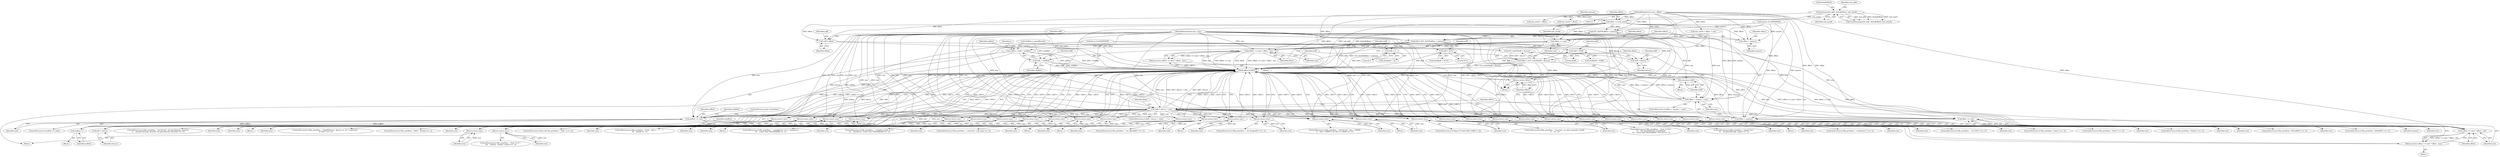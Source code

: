 digraph "0_file_ce90e05774dd77d86cfc8dfa6da57b32816841c4_2@API" {
"1000158" [label="(Call,offset += xnh_sizeof)"];
"1000151" [label="(Call,memcpy(xnh_addr, &nbuf[offset], xnh_sizeof))"];
"1000119" [label="(MethodParameterIn,size_t offset)"];
"1000178" [label="(Call,offset >= size)"];
"1000177" [label="(Call,(offset >= size) ? offset : size)"];
"1000176" [label="(Return,return (offset >= size) ? offset : size;)"];
"1000213" [label="(Call,noff = offset)"];
"1000218" [label="(Call,ELF_ALIGN(offset + namesz))"];
"1000216" [label="(Call,doff = ELF_ALIGN(offset + namesz))"];
"1000229" [label="(Return,return doff;)"];
"1000233" [label="(Call,ELF_ALIGN(doff + descsz))"];
"1000231" [label="(Call,offset = ELF_ALIGN(doff + descsz))"];
"1000246" [label="(Call,offset >= size)"];
"1000245" [label="(Call,(offset >= size) ? offset : size)"];
"1000244" [label="(Return,return (offset >= size) ? offset : size;)"];
"1001242" [label="(Return,return offset;)"];
"1000234" [label="(Call,doff + descsz)"];
"1000238" [label="(Call,doff + descsz > size)"];
"1000340" [label="(Return,return size;)"];
"1000357" [label="(Return,return size;)"];
"1000368" [label="(Return,return size;)"];
"1000379" [label="(Return,return size;)"];
"1000390" [label="(Return,return size;)"];
"1000401" [label="(Return,return size;)"];
"1000412" [label="(Return,return size;)"];
"1000436" [label="(Return,return size;)"];
"1000442" [label="(Return,return size;)"];
"1000487" [label="(Return,return size;)"];
"1000517" [label="(Return,return size;)"];
"1000579" [label="(Return,return size;)"];
"1000616" [label="(Return,return size;)"];
"1000654" [label="(Return,return size;)"];
"1000674" [label="(Return,return size;)"];
"1000694" [label="(Return,return size;)"];
"1000706" [label="(Return,return size;)"];
"1000709" [label="(Return,return size;)"];
"1000747" [label="(Return,return size;)"];
"1000780" [label="(Return,return size;)"];
"1000786" [label="(Return,return size;)"];
"1000820" [label="(Return,return size;)"];
"1000856" [label="(Return,return size;)"];
"1000862" [label="(Return,return size;)"];
"1000946" [label="(Return,return size;)"];
"1000971" [label="(Return,return size;)"];
"1001006" [label="(Return,return size;)"];
"1001031" [label="(Return,return size;)"];
"1001037" [label="(Return,return size;)"];
"1001095" [label="(Call,noffset >= size)"];
"1001089" [label="(Call,noffset++)"];
"1001232" [label="(Return,return size;)"];
"1001238" [label="(Return,return size;)"];
"1000239" [label="(Call,doff + descsz)"];
"1000295" [label="(Call,doff + 1)"];
"1001001" [label="(Call,doff + 0x7c)"];
"1001016" [label="(Call,doff + 0x08)"];
"1001072" [label="(Call,noffset = doff + reloffset)"];
"1001074" [label="(Call,doff + reloffset)"];
"1000219" [label="(Call,offset + namesz)"];
"1000223" [label="(Call,offset + namesz > size)"];
"1000224" [label="(Call,offset + namesz)"];
"1000405" [label="(ControlStructure,if (file_printf(ms, \"<unknown>\") == -1))"];
"1000238" [label="(Call,doff + descsz > size)"];
"1000401" [label="(Return,return size;)"];
"1001003" [label="(Literal,0x7c)"];
"1000972" [label="(Identifier,size)"];
"1000694" [label="(Return,return size;)"];
"1000709" [label="(Return,return size;)"];
"1000357" [label="(Return,return size;)"];
"1000862" [label="(Return,return size;)"];
"1000678" [label="(ControlStructure,if (file_printf(ms, \", compiler model: %.*s\",\n\t\t\t    (int)descsz, (const char *)&nbuf[doff]) == -1))"];
"1000244" [label="(Return,return (offset >= size) ? offset : size;)"];
"1000139" [label="(Call,xnh_sizeof + offset > size)"];
"1000633" [label="(Block,)"];
"1000177" [label="(Call,(offset >= size) ? offset : size)"];
"1000149" [label="(Call,(void)memcpy(xnh_addr, &nbuf[offset], xnh_sizeof))"];
"1000642" [label="(Block,)"];
"1001097" [label="(Identifier,size)"];
"1000772" [label="(Block,)"];
"1000230" [label="(Identifier,doff)"];
"1001239" [label="(Identifier,size)"];
"1000580" [label="(Identifier,size)"];
"1000698" [label="(ControlStructure,if (file_printf(ms, \", note=%u\", xnh_type) == -1))"];
"1000228" [label="(Block,)"];
"1000857" [label="(Identifier,size)"];
"1000231" [label="(Call,offset = ELF_ALIGN(doff + descsz))"];
"1000235" [label="(Identifier,doff)"];
"1000947" [label="(Identifier,size)"];
"1000220" [label="(Identifier,offset)"];
"1000507" [label="(ControlStructure,if (file_printf(ms, \"%02x\", desc[i]) == -1))"];
"1001089" [label="(Call,noffset++)"];
"1000856" [label="(Return,return size;)"];
"1000616" [label="(Return,return size;)"];
"1001075" [label="(Identifier,doff)"];
"1000175" [label="(Block,)"];
"1001014" [label="(Call,nbuf[doff + 0x08])"];
"1000246" [label="(Call,offset >= size)"];
"1000213" [label="(Call,noff = offset)"];
"1000184" [label="(Call,namesz & 0x80000000)"];
"1000350" [label="(ControlStructure,if (file_printf(ms, \"Linux\") == -1))"];
"1000255" [label="(Identifier,flags)"];
"1000488" [label="(Identifier,size)"];
"1001007" [label="(Identifier,size)"];
"1001088" [label="(Block,)"];
"1000380" [label="(Identifier,size)"];
"1000946" [label="(Return,return size;)"];
"1000199" [label="(Call,descsz & 0x80000000)"];
"1000413" [label="(Identifier,size)"];
"1000239" [label="(Call,doff + descsz)"];
"1000821" [label="(Identifier,size)"];
"1000402" [label="(Identifier,size)"];
"1000159" [label="(Identifier,offset)"];
"1000820" [label="(Return,return size;)"];
"1001018" [label="(Literal,0x08)"];
"1000787" [label="(Identifier,size)"];
"1000747" [label="(Return,return size;)"];
"1000214" [label="(Identifier,noff)"];
"1001006" [label="(Return,return size;)"];
"1000340" [label="(Return,return size;)"];
"1001090" [label="(Identifier,noffset)"];
"1000218" [label="(Call,ELF_ALIGN(offset + namesz))"];
"1001001" [label="(Call,doff + 0x7c)"];
"1000151" [label="(Call,memcpy(xnh_addr, &nbuf[offset], xnh_sizeof))"];
"1000297" [label="(Literal,1)"];
"1000617" [label="(Identifier,size)"];
"1001238" [label="(Return,return size;)"];
"1000236" [label="(Identifier,descsz)"];
"1001072" [label="(Call,noffset = doff + reloffset)"];
"1000217" [label="(Identifier,doff)"];
"1001074" [label="(Call,doff + reloffset)"];
"1000813" [label="(ControlStructure,if (file_printf(ms, \", for DragonFly\") == -1))"];
"1000517" [label="(Return,return size;)"];
"1000176" [label="(Return,return (offset >= size) ? offset : size;)"];
"1001242" [label="(Return,return offset;)"];
"1000180" [label="(Identifier,size)"];
"1000158" [label="(Call,offset += xnh_sizeof)"];
"1001243" [label="(Identifier,offset)"];
"1000120" [label="(MethodParameterIn,size_t size)"];
"1000412" [label="(Return,return size;)"];
"1000250" [label="(Identifier,size)"];
"1000487" [label="(Return,return size;)"];
"1000245" [label="(Call,(offset >= size) ? offset : size)"];
"1000655" [label="(Identifier,size)"];
"1000390" [label="(Return,return size;)"];
"1000999" [label="(Call,nbuf[doff + 0x7c])"];
"1000293" [label="(Call,nbuf[doff + 1])"];
"1000987" [label="(ControlStructure,if (file_printf(ms, \", from '%.31s'\",\n \t\t\t    file_printable(sbuf, sizeof(sbuf),\n \t\t\t    (const char *)&nbuf[doff + 0x7c])) == -1))"];
"1000971" [label="(Return,return size;)"];
"1000179" [label="(Identifier,offset)"];
"1000811" [label="(Block,)"];
"1000296" [label="(Identifier,doff)"];
"1000695" [label="(Identifier,size)"];
"1001244" [label="(MethodReturn,RET)"];
"1000674" [label="(Return,return size;)"];
"1001092" [label="(Identifier,reloffset)"];
"1000707" [label="(Identifier,size)"];
"1000182" [label="(Identifier,size)"];
"1000140" [label="(Call,xnh_sizeof + offset)"];
"1001233" [label="(Identifier,size)"];
"1000248" [label="(Identifier,size)"];
"1000773" [label="(ControlStructure,if (file_printf(ms, \", for OpenBSD\") == -1))"];
"1000436" [label="(Return,return size;)"];
"1000226" [label="(Identifier,namesz)"];
"1000710" [label="(Identifier,size)"];
"1000232" [label="(Identifier,offset)"];
"1000442" [label="(Return,return size;)"];
"1000443" [label="(Identifier,size)"];
"1000222" [label="(ControlStructure,if (offset + namesz > size))"];
"1000225" [label="(Identifier,offset)"];
"1001032" [label="(Identifier,size)"];
"1000391" [label="(Identifier,size)"];
"1001073" [label="(Identifier,noffset)"];
"1000781" [label="(Identifier,size)"];
"1001017" [label="(Identifier,doff)"];
"1000223" [label="(Call,offset + namesz > size)"];
"1000414" [label="(ControlStructure,if (file_printf(ms, \" %d.%d.%d\", elf_getu32(swap, desc[1]),\n \t\t    elf_getu32(swap, desc[2]), elf_getu32(swap, desc[3])) == -1))"];
"1000939" [label="(ControlStructure,if ((*flags & FLAGS_DID_CORE) != 0))"];
"1000160" [label="(Identifier,xnh_sizeof)"];
"1000224" [label="(Call,offset + namesz)"];
"1000247" [label="(Identifier,offset)"];
"1000358" [label="(Identifier,size)"];
"1001232" [label="(Return,return size;)"];
"1001063" [label="(Block,)"];
"1000242" [label="(Identifier,size)"];
"1001067" [label="(Call,reloffset = prpsoffsets(i))"];
"1000341" [label="(Identifier,size)"];
"1000383" [label="(ControlStructure,if (file_printf(ms, \"kFreeBSD\") == -1))"];
"1001096" [label="(Identifier,noffset)"];
"1000838" [label="(ControlStructure,if (file_printf(ms, \" %d.%d.%d\", desc / 100000,\n\t\t    desc / 10000 % 10, desc % 10000) == -1))"];
"1000961" [label="(ControlStructure,if (file_printf(ms, \", %s-style\", os_style_names[os_style])\n \t\t    == -1))"];
"1000153" [label="(Call,&nbuf[offset])"];
"1000518" [label="(Identifier,size)"];
"1000379" [label="(Return,return size;)"];
"1000240" [label="(Identifier,doff)"];
"1000125" [label="(Block,)"];
"1000146" [label="(Call,xnh_sizeof + offset)"];
"1000579" [label="(Return,return size;)"];
"1001021" [label="(ControlStructure,if (file_printf(ms, \" (signal %u)\",\n \t\t\t    elf_getu32(swap, signo)) == -1))"];
"1000119" [label="(MethodParameterIn,size_t offset)"];
"1000233" [label="(Call,ELF_ALIGN(doff + descsz))"];
"1000321" [label="(Block,)"];
"1000152" [label="(Identifier,xnh_addr)"];
"1000985" [label="(Block,)"];
"1001016" [label="(Call,doff + 0x08)"];
"1000369" [label="(Identifier,size)"];
"1000216" [label="(Call,doff = ELF_ALIGN(offset + namesz))"];
"1000237" [label="(ControlStructure,if (doff + descsz > size))"];
"1000333" [label="(ControlStructure,if (file_printf(ms, \", for GNU/\") == -1))"];
"1000570" [label="(ControlStructure,if (desc && file_printf(ms, \", PaX: \") == -1))"];
"1001038" [label="(Identifier,size)"];
"1000372" [label="(ControlStructure,if (file_printf(ms, \"Solaris\") == -1))"];
"1000437" [label="(Identifier,size)"];
"1001094" [label="(ControlStructure,if (noffset >= size))"];
"1000215" [label="(Identifier,offset)"];
"1000234" [label="(Call,doff + descsz)"];
"1001031" [label="(Return,return size;)"];
"1000601" [label="(ControlStructure,if (file_printf(ms, \"%s%s\", did++ ? \",\" : \"\",\n \t\t\t    pax[i]) == -1))"];
"1001002" [label="(Identifier,doff)"];
"1000181" [label="(Identifier,offset)"];
"1000241" [label="(Identifier,descsz)"];
"1001037" [label="(Return,return size;)"];
"1000748" [label="(Identifier,size)"];
"1000658" [label="(ControlStructure,if (file_printf(ms, \", compiled for: %.*s\", (int)descsz,\n\t\t\t    (const char *)&nbuf[doff]) == -1))"];
"1001219" [label="(ControlStructure,if (file_printf(ms, \", from '%.*s'\",\n \t\t\t\t    (int)(cp - cname), cname) == -1))"];
"1000243" [label="(Block,)"];
"1000219" [label="(Call,offset + namesz)"];
"1000368" [label="(Return,return size;)"];
"1000394" [label="(ControlStructure,if (file_printf(ms, \"kNetBSD\") == -1))"];
"1001101" [label="(Identifier,reloffset)"];
"1000654" [label="(Return,return size;)"];
"1000221" [label="(Identifier,namesz)"];
"1000227" [label="(Identifier,size)"];
"1000162" [label="(Identifier,namesz)"];
"1000786" [label="(Return,return size;)"];
"1000295" [label="(Call,doff + 1)"];
"1000863" [label="(Identifier,size)"];
"1000361" [label="(ControlStructure,if (file_printf(ms, \"Hurd\") == -1))"];
"1001095" [label="(Call,noffset >= size)"];
"1000229" [label="(Return,return doff;)"];
"1000706" [label="(Return,return size;)"];
"1000735" [label="(Block,)"];
"1000675" [label="(Identifier,size)"];
"1000178" [label="(Call,offset >= size)"];
"1001080" [label="(Identifier,j)"];
"1001098" [label="(ControlStructure,goto tryanother;)"];
"1000157" [label="(Identifier,xnh_sizeof)"];
"1000474" [label="(ControlStructure,if (file_printf(ms, \", BuildID[%s]=\", descsz == 16 ? \"md5/uuid\" :\n\t\t\"sha1\") == -1))"];
"1000780" [label="(Return,return size;)"];
"1001076" [label="(Identifier,reloffset)"];
"1000249" [label="(Identifier,offset)"];
"1000158" -> "1000125"  [label="AST: "];
"1000158" -> "1000160"  [label="CFG: "];
"1000159" -> "1000158"  [label="AST: "];
"1000160" -> "1000158"  [label="AST: "];
"1000162" -> "1000158"  [label="CFG: "];
"1000158" -> "1001244"  [label="DDG: offset"];
"1000158" -> "1001244"  [label="DDG: xnh_sizeof"];
"1000151" -> "1000158"  [label="DDG: xnh_sizeof"];
"1000119" -> "1000158"  [label="DDG: offset"];
"1000158" -> "1000178"  [label="DDG: offset"];
"1000158" -> "1000213"  [label="DDG: offset"];
"1000158" -> "1000218"  [label="DDG: offset"];
"1000158" -> "1000219"  [label="DDG: offset"];
"1000158" -> "1000223"  [label="DDG: offset"];
"1000158" -> "1000224"  [label="DDG: offset"];
"1000151" -> "1000149"  [label="AST: "];
"1000151" -> "1000157"  [label="CFG: "];
"1000152" -> "1000151"  [label="AST: "];
"1000153" -> "1000151"  [label="AST: "];
"1000157" -> "1000151"  [label="AST: "];
"1000149" -> "1000151"  [label="CFG: "];
"1000151" -> "1001244"  [label="DDG: xnh_addr"];
"1000151" -> "1001244"  [label="DDG: &nbuf[offset]"];
"1000151" -> "1000149"  [label="DDG: xnh_addr"];
"1000151" -> "1000149"  [label="DDG: &nbuf[offset]"];
"1000151" -> "1000149"  [label="DDG: xnh_sizeof"];
"1000119" -> "1000116"  [label="AST: "];
"1000119" -> "1001244"  [label="DDG: offset"];
"1000119" -> "1000139"  [label="DDG: offset"];
"1000119" -> "1000140"  [label="DDG: offset"];
"1000119" -> "1000146"  [label="DDG: offset"];
"1000119" -> "1000177"  [label="DDG: offset"];
"1000119" -> "1000178"  [label="DDG: offset"];
"1000119" -> "1000213"  [label="DDG: offset"];
"1000119" -> "1000218"  [label="DDG: offset"];
"1000119" -> "1000219"  [label="DDG: offset"];
"1000119" -> "1000223"  [label="DDG: offset"];
"1000119" -> "1000224"  [label="DDG: offset"];
"1000119" -> "1000231"  [label="DDG: offset"];
"1000119" -> "1000245"  [label="DDG: offset"];
"1000119" -> "1000246"  [label="DDG: offset"];
"1000119" -> "1001242"  [label="DDG: offset"];
"1000178" -> "1000177"  [label="AST: "];
"1000178" -> "1000180"  [label="CFG: "];
"1000179" -> "1000178"  [label="AST: "];
"1000180" -> "1000178"  [label="AST: "];
"1000181" -> "1000178"  [label="CFG: "];
"1000182" -> "1000178"  [label="CFG: "];
"1000178" -> "1000177"  [label="DDG: offset"];
"1000178" -> "1000177"  [label="DDG: size"];
"1000139" -> "1000178"  [label="DDG: size"];
"1000120" -> "1000178"  [label="DDG: size"];
"1000177" -> "1000176"  [label="AST: "];
"1000177" -> "1000181"  [label="CFG: "];
"1000177" -> "1000182"  [label="CFG: "];
"1000181" -> "1000177"  [label="AST: "];
"1000182" -> "1000177"  [label="AST: "];
"1000176" -> "1000177"  [label="CFG: "];
"1000177" -> "1001244"  [label="DDG: size"];
"1000177" -> "1001244"  [label="DDG: offset >= size"];
"1000177" -> "1001244"  [label="DDG: offset"];
"1000177" -> "1001244"  [label="DDG: (offset >= size) ? offset : size"];
"1000177" -> "1000176"  [label="DDG: (offset >= size) ? offset : size"];
"1000120" -> "1000177"  [label="DDG: size"];
"1000176" -> "1000175"  [label="AST: "];
"1001244" -> "1000176"  [label="CFG: "];
"1000176" -> "1001244"  [label="DDG: <RET>"];
"1000213" -> "1000125"  [label="AST: "];
"1000213" -> "1000215"  [label="CFG: "];
"1000214" -> "1000213"  [label="AST: "];
"1000215" -> "1000213"  [label="AST: "];
"1000217" -> "1000213"  [label="CFG: "];
"1000213" -> "1001244"  [label="DDG: noff"];
"1000218" -> "1000216"  [label="AST: "];
"1000218" -> "1000219"  [label="CFG: "];
"1000219" -> "1000218"  [label="AST: "];
"1000216" -> "1000218"  [label="CFG: "];
"1000218" -> "1000216"  [label="DDG: offset + namesz"];
"1000184" -> "1000218"  [label="DDG: namesz"];
"1000216" -> "1000125"  [label="AST: "];
"1000217" -> "1000216"  [label="AST: "];
"1000225" -> "1000216"  [label="CFG: "];
"1000216" -> "1001244"  [label="DDG: doff"];
"1000216" -> "1001244"  [label="DDG: ELF_ALIGN(offset + namesz)"];
"1000216" -> "1000229"  [label="DDG: doff"];
"1000216" -> "1000233"  [label="DDG: doff"];
"1000216" -> "1000234"  [label="DDG: doff"];
"1000216" -> "1000238"  [label="DDG: doff"];
"1000216" -> "1000239"  [label="DDG: doff"];
"1000216" -> "1000295"  [label="DDG: doff"];
"1000216" -> "1001001"  [label="DDG: doff"];
"1000216" -> "1001016"  [label="DDG: doff"];
"1000216" -> "1001072"  [label="DDG: doff"];
"1000216" -> "1001074"  [label="DDG: doff"];
"1000229" -> "1000228"  [label="AST: "];
"1000229" -> "1000230"  [label="CFG: "];
"1000230" -> "1000229"  [label="AST: "];
"1001244" -> "1000229"  [label="CFG: "];
"1000229" -> "1001244"  [label="DDG: <RET>"];
"1000230" -> "1000229"  [label="DDG: doff"];
"1000233" -> "1000231"  [label="AST: "];
"1000233" -> "1000234"  [label="CFG: "];
"1000234" -> "1000233"  [label="AST: "];
"1000231" -> "1000233"  [label="CFG: "];
"1000233" -> "1000231"  [label="DDG: doff + descsz"];
"1000199" -> "1000233"  [label="DDG: descsz"];
"1000231" -> "1000125"  [label="AST: "];
"1000232" -> "1000231"  [label="AST: "];
"1000240" -> "1000231"  [label="CFG: "];
"1000231" -> "1001244"  [label="DDG: ELF_ALIGN(doff + descsz)"];
"1000231" -> "1001244"  [label="DDG: offset"];
"1000231" -> "1000246"  [label="DDG: offset"];
"1000231" -> "1001242"  [label="DDG: offset"];
"1000246" -> "1000245"  [label="AST: "];
"1000246" -> "1000248"  [label="CFG: "];
"1000247" -> "1000246"  [label="AST: "];
"1000248" -> "1000246"  [label="AST: "];
"1000249" -> "1000246"  [label="CFG: "];
"1000250" -> "1000246"  [label="CFG: "];
"1000246" -> "1000245"  [label="DDG: offset"];
"1000246" -> "1000245"  [label="DDG: size"];
"1000238" -> "1000246"  [label="DDG: size"];
"1000120" -> "1000246"  [label="DDG: size"];
"1000245" -> "1000244"  [label="AST: "];
"1000245" -> "1000249"  [label="CFG: "];
"1000245" -> "1000250"  [label="CFG: "];
"1000249" -> "1000245"  [label="AST: "];
"1000250" -> "1000245"  [label="AST: "];
"1000244" -> "1000245"  [label="CFG: "];
"1000245" -> "1001244"  [label="DDG: size"];
"1000245" -> "1001244"  [label="DDG: (offset >= size) ? offset : size"];
"1000245" -> "1001244"  [label="DDG: offset >= size"];
"1000245" -> "1001244"  [label="DDG: offset"];
"1000245" -> "1000244"  [label="DDG: (offset >= size) ? offset : size"];
"1000120" -> "1000245"  [label="DDG: size"];
"1000244" -> "1000243"  [label="AST: "];
"1001244" -> "1000244"  [label="CFG: "];
"1000244" -> "1001244"  [label="DDG: <RET>"];
"1001242" -> "1000125"  [label="AST: "];
"1001242" -> "1001243"  [label="CFG: "];
"1001243" -> "1001242"  [label="AST: "];
"1001244" -> "1001242"  [label="CFG: "];
"1001242" -> "1001244"  [label="DDG: <RET>"];
"1001243" -> "1001242"  [label="DDG: offset"];
"1000234" -> "1000236"  [label="CFG: "];
"1000235" -> "1000234"  [label="AST: "];
"1000236" -> "1000234"  [label="AST: "];
"1000199" -> "1000234"  [label="DDG: descsz"];
"1000238" -> "1000237"  [label="AST: "];
"1000238" -> "1000242"  [label="CFG: "];
"1000239" -> "1000238"  [label="AST: "];
"1000242" -> "1000238"  [label="AST: "];
"1000247" -> "1000238"  [label="CFG: "];
"1000255" -> "1000238"  [label="CFG: "];
"1000238" -> "1001244"  [label="DDG: doff + descsz"];
"1000238" -> "1001244"  [label="DDG: doff + descsz > size"];
"1000238" -> "1001244"  [label="DDG: size"];
"1000199" -> "1000238"  [label="DDG: descsz"];
"1000223" -> "1000238"  [label="DDG: size"];
"1000120" -> "1000238"  [label="DDG: size"];
"1000238" -> "1000340"  [label="DDG: size"];
"1000238" -> "1000357"  [label="DDG: size"];
"1000238" -> "1000368"  [label="DDG: size"];
"1000238" -> "1000379"  [label="DDG: size"];
"1000238" -> "1000390"  [label="DDG: size"];
"1000238" -> "1000401"  [label="DDG: size"];
"1000238" -> "1000412"  [label="DDG: size"];
"1000238" -> "1000436"  [label="DDG: size"];
"1000238" -> "1000442"  [label="DDG: size"];
"1000238" -> "1000487"  [label="DDG: size"];
"1000238" -> "1000517"  [label="DDG: size"];
"1000238" -> "1000579"  [label="DDG: size"];
"1000238" -> "1000616"  [label="DDG: size"];
"1000238" -> "1000654"  [label="DDG: size"];
"1000238" -> "1000674"  [label="DDG: size"];
"1000238" -> "1000694"  [label="DDG: size"];
"1000238" -> "1000706"  [label="DDG: size"];
"1000238" -> "1000709"  [label="DDG: size"];
"1000238" -> "1000747"  [label="DDG: size"];
"1000238" -> "1000780"  [label="DDG: size"];
"1000238" -> "1000786"  [label="DDG: size"];
"1000238" -> "1000820"  [label="DDG: size"];
"1000238" -> "1000856"  [label="DDG: size"];
"1000238" -> "1000862"  [label="DDG: size"];
"1000238" -> "1000946"  [label="DDG: size"];
"1000238" -> "1000971"  [label="DDG: size"];
"1000238" -> "1001006"  [label="DDG: size"];
"1000238" -> "1001031"  [label="DDG: size"];
"1000238" -> "1001037"  [label="DDG: size"];
"1000238" -> "1001095"  [label="DDG: size"];
"1000238" -> "1001232"  [label="DDG: size"];
"1000238" -> "1001238"  [label="DDG: size"];
"1000340" -> "1000333"  [label="AST: "];
"1000340" -> "1000341"  [label="CFG: "];
"1000341" -> "1000340"  [label="AST: "];
"1001244" -> "1000340"  [label="CFG: "];
"1000340" -> "1001244"  [label="DDG: <RET>"];
"1000341" -> "1000340"  [label="DDG: size"];
"1000120" -> "1000340"  [label="DDG: size"];
"1000357" -> "1000350"  [label="AST: "];
"1000357" -> "1000358"  [label="CFG: "];
"1000358" -> "1000357"  [label="AST: "];
"1001244" -> "1000357"  [label="CFG: "];
"1000357" -> "1001244"  [label="DDG: <RET>"];
"1000358" -> "1000357"  [label="DDG: size"];
"1000120" -> "1000357"  [label="DDG: size"];
"1000368" -> "1000361"  [label="AST: "];
"1000368" -> "1000369"  [label="CFG: "];
"1000369" -> "1000368"  [label="AST: "];
"1001244" -> "1000368"  [label="CFG: "];
"1000368" -> "1001244"  [label="DDG: <RET>"];
"1000369" -> "1000368"  [label="DDG: size"];
"1000120" -> "1000368"  [label="DDG: size"];
"1000379" -> "1000372"  [label="AST: "];
"1000379" -> "1000380"  [label="CFG: "];
"1000380" -> "1000379"  [label="AST: "];
"1001244" -> "1000379"  [label="CFG: "];
"1000379" -> "1001244"  [label="DDG: <RET>"];
"1000380" -> "1000379"  [label="DDG: size"];
"1000120" -> "1000379"  [label="DDG: size"];
"1000390" -> "1000383"  [label="AST: "];
"1000390" -> "1000391"  [label="CFG: "];
"1000391" -> "1000390"  [label="AST: "];
"1001244" -> "1000390"  [label="CFG: "];
"1000390" -> "1001244"  [label="DDG: <RET>"];
"1000391" -> "1000390"  [label="DDG: size"];
"1000120" -> "1000390"  [label="DDG: size"];
"1000401" -> "1000394"  [label="AST: "];
"1000401" -> "1000402"  [label="CFG: "];
"1000402" -> "1000401"  [label="AST: "];
"1001244" -> "1000401"  [label="CFG: "];
"1000401" -> "1001244"  [label="DDG: <RET>"];
"1000402" -> "1000401"  [label="DDG: size"];
"1000120" -> "1000401"  [label="DDG: size"];
"1000412" -> "1000405"  [label="AST: "];
"1000412" -> "1000413"  [label="CFG: "];
"1000413" -> "1000412"  [label="AST: "];
"1001244" -> "1000412"  [label="CFG: "];
"1000412" -> "1001244"  [label="DDG: <RET>"];
"1000413" -> "1000412"  [label="DDG: size"];
"1000120" -> "1000412"  [label="DDG: size"];
"1000436" -> "1000414"  [label="AST: "];
"1000436" -> "1000437"  [label="CFG: "];
"1000437" -> "1000436"  [label="AST: "];
"1001244" -> "1000436"  [label="CFG: "];
"1000436" -> "1001244"  [label="DDG: <RET>"];
"1000437" -> "1000436"  [label="DDG: size"];
"1000120" -> "1000436"  [label="DDG: size"];
"1000442" -> "1000321"  [label="AST: "];
"1000442" -> "1000443"  [label="CFG: "];
"1000443" -> "1000442"  [label="AST: "];
"1001244" -> "1000442"  [label="CFG: "];
"1000442" -> "1001244"  [label="DDG: <RET>"];
"1000443" -> "1000442"  [label="DDG: size"];
"1000120" -> "1000442"  [label="DDG: size"];
"1000487" -> "1000474"  [label="AST: "];
"1000487" -> "1000488"  [label="CFG: "];
"1000488" -> "1000487"  [label="AST: "];
"1001244" -> "1000487"  [label="CFG: "];
"1000487" -> "1001244"  [label="DDG: <RET>"];
"1000488" -> "1000487"  [label="DDG: size"];
"1000120" -> "1000487"  [label="DDG: size"];
"1000517" -> "1000507"  [label="AST: "];
"1000517" -> "1000518"  [label="CFG: "];
"1000518" -> "1000517"  [label="AST: "];
"1001244" -> "1000517"  [label="CFG: "];
"1000517" -> "1001244"  [label="DDG: <RET>"];
"1000518" -> "1000517"  [label="DDG: size"];
"1000120" -> "1000517"  [label="DDG: size"];
"1000579" -> "1000570"  [label="AST: "];
"1000579" -> "1000580"  [label="CFG: "];
"1000580" -> "1000579"  [label="AST: "];
"1001244" -> "1000579"  [label="CFG: "];
"1000579" -> "1001244"  [label="DDG: <RET>"];
"1000580" -> "1000579"  [label="DDG: size"];
"1000120" -> "1000579"  [label="DDG: size"];
"1000616" -> "1000601"  [label="AST: "];
"1000616" -> "1000617"  [label="CFG: "];
"1000617" -> "1000616"  [label="AST: "];
"1001244" -> "1000616"  [label="CFG: "];
"1000616" -> "1001244"  [label="DDG: <RET>"];
"1000617" -> "1000616"  [label="DDG: size"];
"1000120" -> "1000616"  [label="DDG: size"];
"1000654" -> "1000642"  [label="AST: "];
"1000654" -> "1000655"  [label="CFG: "];
"1000655" -> "1000654"  [label="AST: "];
"1001244" -> "1000654"  [label="CFG: "];
"1000654" -> "1001244"  [label="DDG: <RET>"];
"1000655" -> "1000654"  [label="DDG: size"];
"1000120" -> "1000654"  [label="DDG: size"];
"1000674" -> "1000658"  [label="AST: "];
"1000674" -> "1000675"  [label="CFG: "];
"1000675" -> "1000674"  [label="AST: "];
"1001244" -> "1000674"  [label="CFG: "];
"1000674" -> "1001244"  [label="DDG: <RET>"];
"1000675" -> "1000674"  [label="DDG: size"];
"1000120" -> "1000674"  [label="DDG: size"];
"1000694" -> "1000678"  [label="AST: "];
"1000694" -> "1000695"  [label="CFG: "];
"1000695" -> "1000694"  [label="AST: "];
"1001244" -> "1000694"  [label="CFG: "];
"1000694" -> "1001244"  [label="DDG: <RET>"];
"1000695" -> "1000694"  [label="DDG: size"];
"1000120" -> "1000694"  [label="DDG: size"];
"1000706" -> "1000698"  [label="AST: "];
"1000706" -> "1000707"  [label="CFG: "];
"1000707" -> "1000706"  [label="AST: "];
"1001244" -> "1000706"  [label="CFG: "];
"1000706" -> "1001244"  [label="DDG: <RET>"];
"1000707" -> "1000706"  [label="DDG: size"];
"1000120" -> "1000706"  [label="DDG: size"];
"1000709" -> "1000633"  [label="AST: "];
"1000709" -> "1000710"  [label="CFG: "];
"1000710" -> "1000709"  [label="AST: "];
"1001244" -> "1000709"  [label="CFG: "];
"1000709" -> "1001244"  [label="DDG: <RET>"];
"1000710" -> "1000709"  [label="DDG: size"];
"1000120" -> "1000709"  [label="DDG: size"];
"1000747" -> "1000735"  [label="AST: "];
"1000747" -> "1000748"  [label="CFG: "];
"1000748" -> "1000747"  [label="AST: "];
"1001244" -> "1000747"  [label="CFG: "];
"1000747" -> "1001244"  [label="DDG: <RET>"];
"1000748" -> "1000747"  [label="DDG: size"];
"1000120" -> "1000747"  [label="DDG: size"];
"1000780" -> "1000773"  [label="AST: "];
"1000780" -> "1000781"  [label="CFG: "];
"1000781" -> "1000780"  [label="AST: "];
"1001244" -> "1000780"  [label="CFG: "];
"1000780" -> "1001244"  [label="DDG: <RET>"];
"1000781" -> "1000780"  [label="DDG: size"];
"1000120" -> "1000780"  [label="DDG: size"];
"1000786" -> "1000772"  [label="AST: "];
"1000786" -> "1000787"  [label="CFG: "];
"1000787" -> "1000786"  [label="AST: "];
"1001244" -> "1000786"  [label="CFG: "];
"1000786" -> "1001244"  [label="DDG: <RET>"];
"1000787" -> "1000786"  [label="DDG: size"];
"1000120" -> "1000786"  [label="DDG: size"];
"1000820" -> "1000813"  [label="AST: "];
"1000820" -> "1000821"  [label="CFG: "];
"1000821" -> "1000820"  [label="AST: "];
"1001244" -> "1000820"  [label="CFG: "];
"1000820" -> "1001244"  [label="DDG: <RET>"];
"1000821" -> "1000820"  [label="DDG: size"];
"1000120" -> "1000820"  [label="DDG: size"];
"1000856" -> "1000838"  [label="AST: "];
"1000856" -> "1000857"  [label="CFG: "];
"1000857" -> "1000856"  [label="AST: "];
"1001244" -> "1000856"  [label="CFG: "];
"1000856" -> "1001244"  [label="DDG: <RET>"];
"1000857" -> "1000856"  [label="DDG: size"];
"1000120" -> "1000856"  [label="DDG: size"];
"1000862" -> "1000811"  [label="AST: "];
"1000862" -> "1000863"  [label="CFG: "];
"1000863" -> "1000862"  [label="AST: "];
"1001244" -> "1000862"  [label="CFG: "];
"1000862" -> "1001244"  [label="DDG: <RET>"];
"1000863" -> "1000862"  [label="DDG: size"];
"1000120" -> "1000862"  [label="DDG: size"];
"1000946" -> "1000939"  [label="AST: "];
"1000946" -> "1000947"  [label="CFG: "];
"1000947" -> "1000946"  [label="AST: "];
"1001244" -> "1000946"  [label="CFG: "];
"1000946" -> "1001244"  [label="DDG: <RET>"];
"1000947" -> "1000946"  [label="DDG: size"];
"1000120" -> "1000946"  [label="DDG: size"];
"1000971" -> "1000961"  [label="AST: "];
"1000971" -> "1000972"  [label="CFG: "];
"1000972" -> "1000971"  [label="AST: "];
"1001244" -> "1000971"  [label="CFG: "];
"1000971" -> "1001244"  [label="DDG: <RET>"];
"1000972" -> "1000971"  [label="DDG: size"];
"1000120" -> "1000971"  [label="DDG: size"];
"1001006" -> "1000987"  [label="AST: "];
"1001006" -> "1001007"  [label="CFG: "];
"1001007" -> "1001006"  [label="AST: "];
"1001244" -> "1001006"  [label="CFG: "];
"1001006" -> "1001244"  [label="DDG: <RET>"];
"1001007" -> "1001006"  [label="DDG: size"];
"1000120" -> "1001006"  [label="DDG: size"];
"1001031" -> "1001021"  [label="AST: "];
"1001031" -> "1001032"  [label="CFG: "];
"1001032" -> "1001031"  [label="AST: "];
"1001244" -> "1001031"  [label="CFG: "];
"1001031" -> "1001244"  [label="DDG: <RET>"];
"1001032" -> "1001031"  [label="DDG: size"];
"1000120" -> "1001031"  [label="DDG: size"];
"1001037" -> "1000985"  [label="AST: "];
"1001037" -> "1001038"  [label="CFG: "];
"1001038" -> "1001037"  [label="AST: "];
"1001244" -> "1001037"  [label="CFG: "];
"1001037" -> "1001244"  [label="DDG: <RET>"];
"1001038" -> "1001037"  [label="DDG: size"];
"1000120" -> "1001037"  [label="DDG: size"];
"1001095" -> "1001094"  [label="AST: "];
"1001095" -> "1001097"  [label="CFG: "];
"1001096" -> "1001095"  [label="AST: "];
"1001097" -> "1001095"  [label="AST: "];
"1001098" -> "1001095"  [label="CFG: "];
"1001101" -> "1001095"  [label="CFG: "];
"1001095" -> "1001244"  [label="DDG: size"];
"1001095" -> "1001244"  [label="DDG: noffset"];
"1001095" -> "1001244"  [label="DDG: noffset >= size"];
"1001095" -> "1001089"  [label="DDG: noffset"];
"1001072" -> "1001095"  [label="DDG: noffset"];
"1001089" -> "1001095"  [label="DDG: noffset"];
"1000120" -> "1001095"  [label="DDG: size"];
"1001095" -> "1001232"  [label="DDG: size"];
"1001095" -> "1001238"  [label="DDG: size"];
"1001089" -> "1001088"  [label="AST: "];
"1001089" -> "1001090"  [label="CFG: "];
"1001090" -> "1001089"  [label="AST: "];
"1001092" -> "1001089"  [label="CFG: "];
"1001089" -> "1001244"  [label="DDG: noffset"];
"1001232" -> "1001219"  [label="AST: "];
"1001232" -> "1001233"  [label="CFG: "];
"1001233" -> "1001232"  [label="AST: "];
"1001244" -> "1001232"  [label="CFG: "];
"1001232" -> "1001244"  [label="DDG: <RET>"];
"1001233" -> "1001232"  [label="DDG: size"];
"1000120" -> "1001232"  [label="DDG: size"];
"1001238" -> "1001063"  [label="AST: "];
"1001238" -> "1001239"  [label="CFG: "];
"1001239" -> "1001238"  [label="AST: "];
"1001244" -> "1001238"  [label="CFG: "];
"1001238" -> "1001244"  [label="DDG: <RET>"];
"1001239" -> "1001238"  [label="DDG: size"];
"1000120" -> "1001238"  [label="DDG: size"];
"1000239" -> "1000241"  [label="CFG: "];
"1000240" -> "1000239"  [label="AST: "];
"1000241" -> "1000239"  [label="AST: "];
"1000242" -> "1000239"  [label="CFG: "];
"1000239" -> "1001244"  [label="DDG: doff"];
"1000239" -> "1001244"  [label="DDG: descsz"];
"1000199" -> "1000239"  [label="DDG: descsz"];
"1000295" -> "1000293"  [label="AST: "];
"1000295" -> "1000297"  [label="CFG: "];
"1000296" -> "1000295"  [label="AST: "];
"1000297" -> "1000295"  [label="AST: "];
"1000293" -> "1000295"  [label="CFG: "];
"1000295" -> "1001244"  [label="DDG: doff"];
"1001001" -> "1000999"  [label="AST: "];
"1001001" -> "1001003"  [label="CFG: "];
"1001002" -> "1001001"  [label="AST: "];
"1001003" -> "1001001"  [label="AST: "];
"1000999" -> "1001001"  [label="CFG: "];
"1001001" -> "1001244"  [label="DDG: doff"];
"1001016" -> "1001014"  [label="AST: "];
"1001016" -> "1001018"  [label="CFG: "];
"1001017" -> "1001016"  [label="AST: "];
"1001018" -> "1001016"  [label="AST: "];
"1001014" -> "1001016"  [label="CFG: "];
"1001016" -> "1001244"  [label="DDG: doff"];
"1001072" -> "1001063"  [label="AST: "];
"1001072" -> "1001074"  [label="CFG: "];
"1001073" -> "1001072"  [label="AST: "];
"1001074" -> "1001072"  [label="AST: "];
"1001080" -> "1001072"  [label="CFG: "];
"1001072" -> "1001244"  [label="DDG: doff + reloffset"];
"1001072" -> "1001244"  [label="DDG: noffset"];
"1001067" -> "1001072"  [label="DDG: reloffset"];
"1001074" -> "1001076"  [label="CFG: "];
"1001075" -> "1001074"  [label="AST: "];
"1001076" -> "1001074"  [label="AST: "];
"1001074" -> "1001244"  [label="DDG: doff"];
"1001074" -> "1001244"  [label="DDG: reloffset"];
"1001067" -> "1001074"  [label="DDG: reloffset"];
"1000219" -> "1000221"  [label="CFG: "];
"1000220" -> "1000219"  [label="AST: "];
"1000221" -> "1000219"  [label="AST: "];
"1000184" -> "1000219"  [label="DDG: namesz"];
"1000223" -> "1000222"  [label="AST: "];
"1000223" -> "1000227"  [label="CFG: "];
"1000224" -> "1000223"  [label="AST: "];
"1000227" -> "1000223"  [label="AST: "];
"1000230" -> "1000223"  [label="CFG: "];
"1000232" -> "1000223"  [label="CFG: "];
"1000223" -> "1001244"  [label="DDG: size"];
"1000223" -> "1001244"  [label="DDG: offset + namesz > size"];
"1000223" -> "1001244"  [label="DDG: offset + namesz"];
"1000184" -> "1000223"  [label="DDG: namesz"];
"1000139" -> "1000223"  [label="DDG: size"];
"1000120" -> "1000223"  [label="DDG: size"];
"1000224" -> "1000226"  [label="CFG: "];
"1000225" -> "1000224"  [label="AST: "];
"1000226" -> "1000224"  [label="AST: "];
"1000227" -> "1000224"  [label="CFG: "];
"1000224" -> "1001244"  [label="DDG: offset"];
"1000224" -> "1001244"  [label="DDG: namesz"];
"1000184" -> "1000224"  [label="DDG: namesz"];
}
